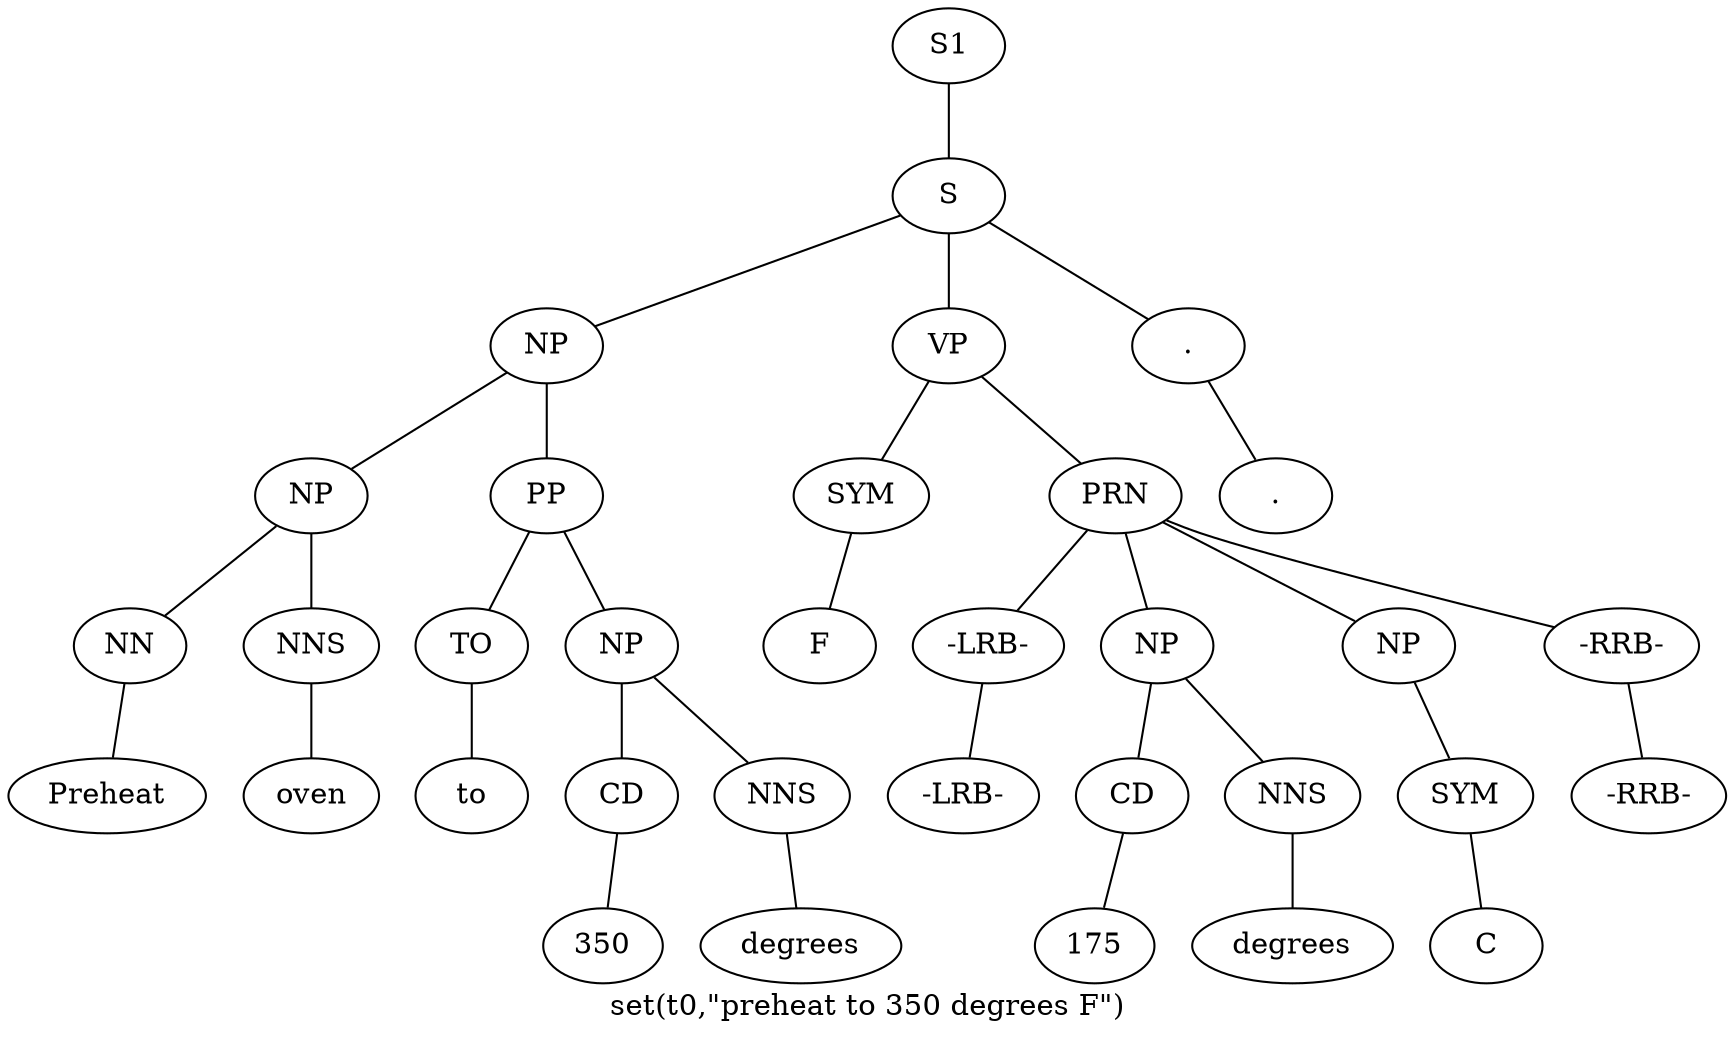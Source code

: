 graph SyntaxGraph {
	label = "set(t0,\"preheat to 350 degrees F\")";
	Node0 [label="S1"];
	Node1 [label="S"];
	Node2 [label="NP"];
	Node3 [label="NP"];
	Node4 [label="NN"];
	Node5 [label="Preheat"];
	Node6 [label="NNS"];
	Node7 [label="oven"];
	Node8 [label="PP"];
	Node9 [label="TO"];
	Node10 [label="to"];
	Node11 [label="NP"];
	Node12 [label="CD"];
	Node13 [label="350"];
	Node14 [label="NNS"];
	Node15 [label="degrees"];
	Node16 [label="VP"];
	Node17 [label="SYM"];
	Node18 [label="F"];
	Node19 [label="PRN"];
	Node20 [label="-LRB-"];
	Node21 [label="-LRB-"];
	Node22 [label="NP"];
	Node23 [label="CD"];
	Node24 [label="175"];
	Node25 [label="NNS"];
	Node26 [label="degrees"];
	Node27 [label="NP"];
	Node28 [label="SYM"];
	Node29 [label="C"];
	Node30 [label="-RRB-"];
	Node31 [label="-RRB-"];
	Node32 [label="."];
	Node33 [label="."];

	Node0 -- Node1;
	Node1 -- Node2;
	Node1 -- Node16;
	Node1 -- Node32;
	Node2 -- Node3;
	Node2 -- Node8;
	Node3 -- Node4;
	Node3 -- Node6;
	Node4 -- Node5;
	Node6 -- Node7;
	Node8 -- Node9;
	Node8 -- Node11;
	Node9 -- Node10;
	Node11 -- Node12;
	Node11 -- Node14;
	Node12 -- Node13;
	Node14 -- Node15;
	Node16 -- Node17;
	Node16 -- Node19;
	Node17 -- Node18;
	Node19 -- Node20;
	Node19 -- Node22;
	Node19 -- Node27;
	Node19 -- Node30;
	Node20 -- Node21;
	Node22 -- Node23;
	Node22 -- Node25;
	Node23 -- Node24;
	Node25 -- Node26;
	Node27 -- Node28;
	Node28 -- Node29;
	Node30 -- Node31;
	Node32 -- Node33;
}